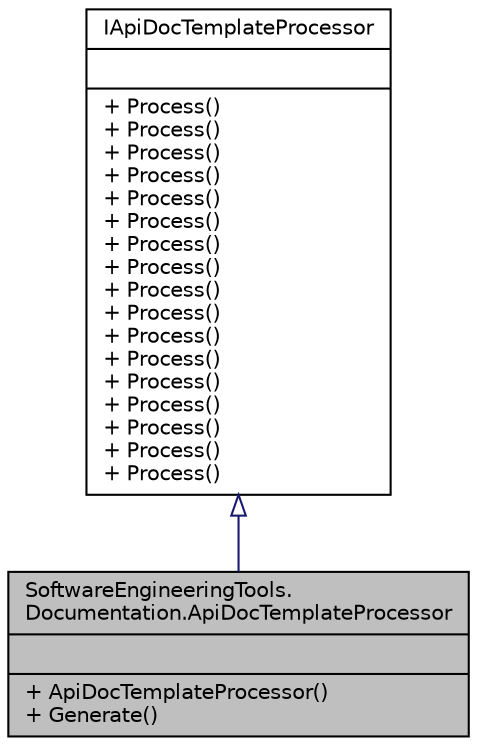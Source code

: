 digraph "SoftwareEngineeringTools.Documentation.ApiDocTemplateProcessor"
{
  edge [fontname="Helvetica",fontsize="10",labelfontname="Helvetica",labelfontsize="10"];
  node [fontname="Helvetica",fontsize="10",shape=record];
  Node1 [label="{SoftwareEngineeringTools.\lDocumentation.ApiDocTemplateProcessor\n||+ ApiDocTemplateProcessor()\l+ Generate()\l}",height=0.2,width=0.4,color="black", fillcolor="grey75", style="filled" fontcolor="black"];
  Node2 -> Node1 [dir="back",color="midnightblue",fontsize="10",style="solid",arrowtail="onormal",fontname="Helvetica"];
  Node2 [label="{IApiDocTemplateProcessor\n||+ Process()\l+ Process()\l+ Process()\l+ Process()\l+ Process()\l+ Process()\l+ Process()\l+ Process()\l+ Process()\l+ Process()\l+ Process()\l+ Process()\l+ Process()\l+ Process()\l+ Process()\l+ Process()\l+ Process()\l}",height=0.2,width=0.4,color="black", fillcolor="white", style="filled",URL="$interface_software_engineering_tools_1_1_documentation_1_1_i_api_doc_template_processor.html"];
}
